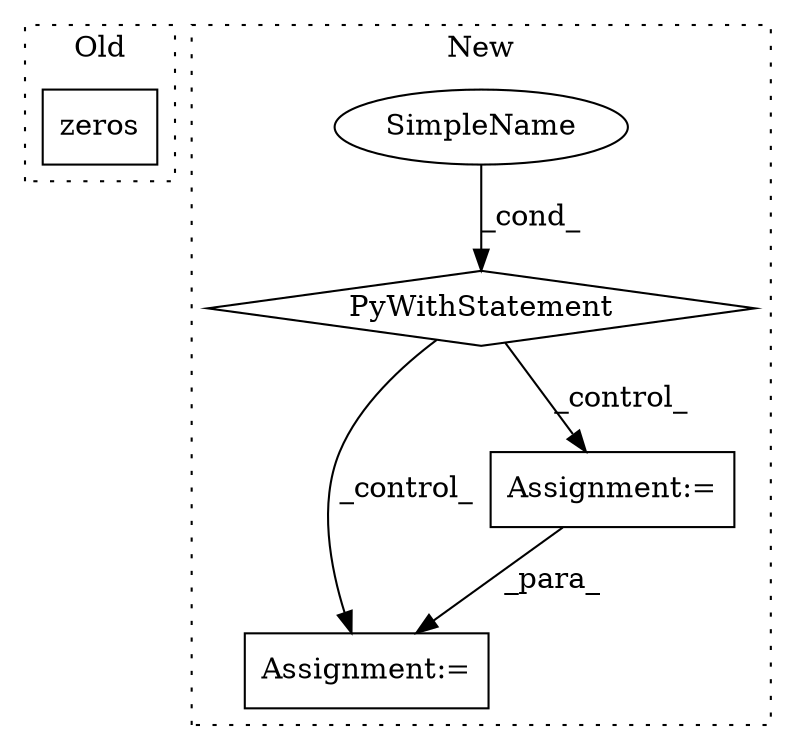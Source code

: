 digraph G {
subgraph cluster0 {
1 [label="zeros" a="32" s="3724,3754" l="6,1" shape="box"];
label = "Old";
style="dotted";
}
subgraph cluster1 {
2 [label="PyWithStatement" a="104" s="4453,4488" l="10,2" shape="diamond"];
3 [label="Assignment:=" a="7" s="4582" l="1" shape="box"];
4 [label="SimpleName" a="42" s="" l="" shape="ellipse"];
5 [label="Assignment:=" a="7" s="4547" l="2" shape="box"];
label = "New";
style="dotted";
}
2 -> 5 [label="_control_"];
2 -> 3 [label="_control_"];
4 -> 2 [label="_cond_"];
5 -> 3 [label="_para_"];
}